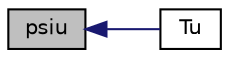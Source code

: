 digraph "psiu"
{
  bgcolor="transparent";
  edge [fontname="Helvetica",fontsize="10",labelfontname="Helvetica",labelfontsize="10"];
  node [fontname="Helvetica",fontsize="10",shape=record];
  rankdir="LR";
  Node1 [label="psiu",height=0.2,width=0.4,color="black", fillcolor="grey75", style="filled", fontcolor="black"];
  Node1 -> Node2 [dir="back",color="midnightblue",fontsize="10",style="solid",fontname="Helvetica"];
  Node2 [label="Tu",height=0.2,width=0.4,color="black",URL="$a01002.html#a3685307f985929364f2c1f0a8c211273",tooltip="Unburnt gas temperature [K]. "];
}
